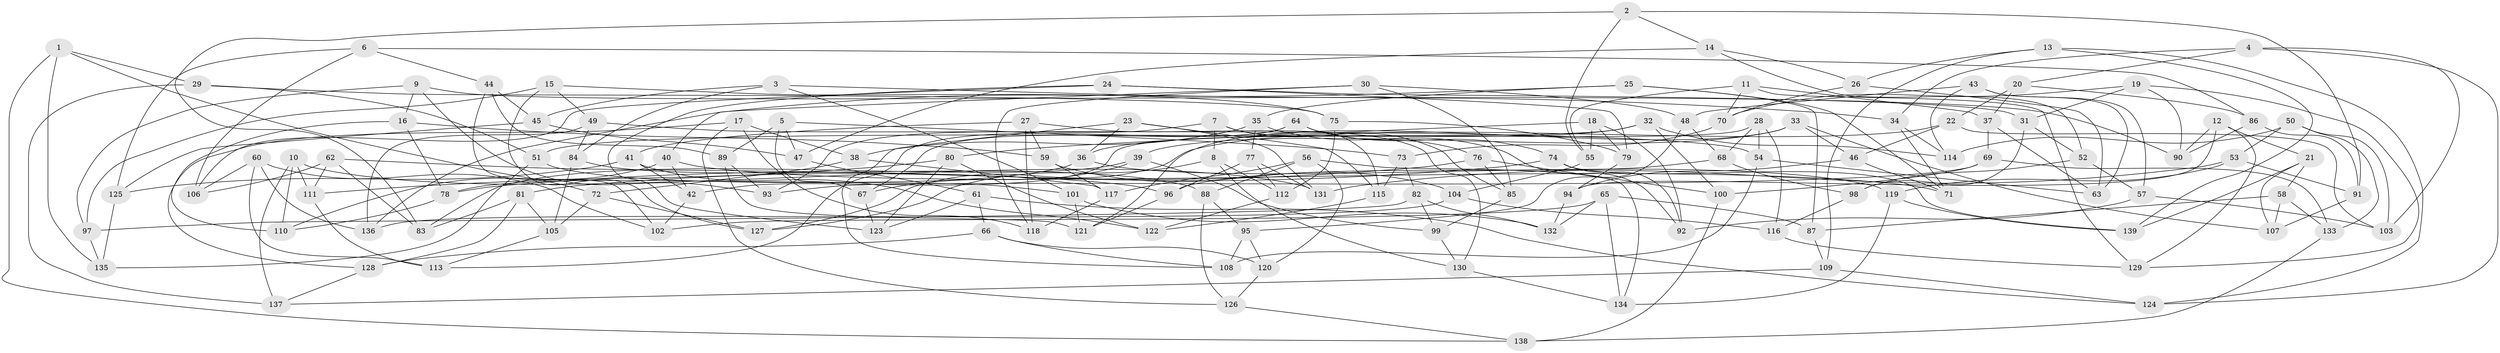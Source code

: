 // coarse degree distribution, {5: 0.07058823529411765, 4: 0.3764705882352941, 6: 0.5529411764705883}
// Generated by graph-tools (version 1.1) at 2025/24/03/03/25 07:24:28]
// undirected, 139 vertices, 278 edges
graph export_dot {
graph [start="1"]
  node [color=gray90,style=filled];
  1;
  2;
  3;
  4;
  5;
  6;
  7;
  8;
  9;
  10;
  11;
  12;
  13;
  14;
  15;
  16;
  17;
  18;
  19;
  20;
  21;
  22;
  23;
  24;
  25;
  26;
  27;
  28;
  29;
  30;
  31;
  32;
  33;
  34;
  35;
  36;
  37;
  38;
  39;
  40;
  41;
  42;
  43;
  44;
  45;
  46;
  47;
  48;
  49;
  50;
  51;
  52;
  53;
  54;
  55;
  56;
  57;
  58;
  59;
  60;
  61;
  62;
  63;
  64;
  65;
  66;
  67;
  68;
  69;
  70;
  71;
  72;
  73;
  74;
  75;
  76;
  77;
  78;
  79;
  80;
  81;
  82;
  83;
  84;
  85;
  86;
  87;
  88;
  89;
  90;
  91;
  92;
  93;
  94;
  95;
  96;
  97;
  98;
  99;
  100;
  101;
  102;
  103;
  104;
  105;
  106;
  107;
  108;
  109;
  110;
  111;
  112;
  113;
  114;
  115;
  116;
  117;
  118;
  119;
  120;
  121;
  122;
  123;
  124;
  125;
  126;
  127;
  128;
  129;
  130;
  131;
  132;
  133;
  134;
  135;
  136;
  137;
  138;
  139;
  1 -- 72;
  1 -- 135;
  1 -- 138;
  1 -- 29;
  2 -- 55;
  2 -- 83;
  2 -- 14;
  2 -- 91;
  3 -- 101;
  3 -- 84;
  3 -- 45;
  3 -- 34;
  4 -- 34;
  4 -- 124;
  4 -- 20;
  4 -- 103;
  5 -- 47;
  5 -- 73;
  5 -- 67;
  5 -- 89;
  6 -- 125;
  6 -- 86;
  6 -- 106;
  6 -- 44;
  7 -- 93;
  7 -- 115;
  7 -- 85;
  7 -- 8;
  8 -- 112;
  8 -- 130;
  8 -- 127;
  9 -- 93;
  9 -- 16;
  9 -- 97;
  9 -- 90;
  10 -- 110;
  10 -- 137;
  10 -- 111;
  10 -- 131;
  11 -- 70;
  11 -- 37;
  11 -- 129;
  11 -- 55;
  12 -- 94;
  12 -- 21;
  12 -- 129;
  12 -- 90;
  13 -- 26;
  13 -- 139;
  13 -- 109;
  13 -- 124;
  14 -- 47;
  14 -- 52;
  14 -- 26;
  15 -- 97;
  15 -- 75;
  15 -- 127;
  15 -- 49;
  16 -- 59;
  16 -- 78;
  16 -- 110;
  17 -- 118;
  17 -- 126;
  17 -- 38;
  17 -- 128;
  18 -- 80;
  18 -- 92;
  18 -- 79;
  18 -- 55;
  19 -- 90;
  19 -- 31;
  19 -- 129;
  19 -- 70;
  20 -- 86;
  20 -- 22;
  20 -- 37;
  21 -- 139;
  21 -- 107;
  21 -- 58;
  22 -- 46;
  22 -- 127;
  22 -- 103;
  23 -- 108;
  23 -- 115;
  23 -- 131;
  23 -- 36;
  24 -- 123;
  24 -- 106;
  24 -- 79;
  24 -- 31;
  25 -- 35;
  25 -- 71;
  25 -- 136;
  25 -- 87;
  26 -- 63;
  26 -- 70;
  27 -- 59;
  27 -- 41;
  27 -- 118;
  27 -- 130;
  28 -- 116;
  28 -- 42;
  28 -- 68;
  28 -- 54;
  29 -- 51;
  29 -- 75;
  29 -- 137;
  30 -- 48;
  30 -- 85;
  30 -- 40;
  30 -- 118;
  31 -- 98;
  31 -- 52;
  32 -- 36;
  32 -- 100;
  32 -- 51;
  32 -- 114;
  33 -- 121;
  33 -- 46;
  33 -- 107;
  33 -- 39;
  34 -- 114;
  34 -- 71;
  35 -- 92;
  35 -- 77;
  35 -- 38;
  36 -- 78;
  36 -- 119;
  37 -- 63;
  37 -- 69;
  38 -- 72;
  38 -- 117;
  39 -- 83;
  39 -- 67;
  39 -- 99;
  40 -- 71;
  40 -- 42;
  40 -- 110;
  41 -- 125;
  41 -- 42;
  41 -- 122;
  42 -- 102;
  43 -- 57;
  43 -- 114;
  43 -- 48;
  43 -- 63;
  44 -- 89;
  44 -- 102;
  44 -- 45;
  45 -- 125;
  45 -- 47;
  46 -- 94;
  46 -- 71;
  47 -- 61;
  48 -- 95;
  48 -- 68;
  49 -- 54;
  49 -- 84;
  49 -- 136;
  50 -- 103;
  50 -- 133;
  50 -- 114;
  50 -- 53;
  51 -- 101;
  51 -- 135;
  52 -- 57;
  52 -- 98;
  53 -- 131;
  53 -- 91;
  53 -- 119;
  54 -- 63;
  54 -- 108;
  55 -- 104;
  56 -- 88;
  56 -- 120;
  56 -- 134;
  56 -- 117;
  57 -- 103;
  57 -- 92;
  58 -- 87;
  58 -- 107;
  58 -- 133;
  59 -- 117;
  59 -- 104;
  60 -- 106;
  60 -- 113;
  60 -- 136;
  60 -- 102;
  61 -- 66;
  61 -- 124;
  61 -- 123;
  62 -- 106;
  62 -- 111;
  62 -- 96;
  62 -- 83;
  64 -- 113;
  64 -- 67;
  64 -- 74;
  64 -- 76;
  65 -- 134;
  65 -- 87;
  65 -- 102;
  65 -- 132;
  66 -- 128;
  66 -- 120;
  66 -- 108;
  67 -- 123;
  68 -- 96;
  68 -- 98;
  69 -- 100;
  69 -- 133;
  69 -- 93;
  70 -- 73;
  72 -- 105;
  72 -- 127;
  73 -- 115;
  73 -- 82;
  74 -- 92;
  74 -- 78;
  74 -- 139;
  75 -- 79;
  75 -- 112;
  76 -- 81;
  76 -- 100;
  76 -- 85;
  77 -- 112;
  77 -- 96;
  77 -- 131;
  78 -- 110;
  79 -- 94;
  80 -- 111;
  80 -- 123;
  80 -- 122;
  81 -- 128;
  81 -- 83;
  81 -- 105;
  82 -- 97;
  82 -- 99;
  82 -- 132;
  84 -- 105;
  84 -- 88;
  85 -- 99;
  86 -- 91;
  86 -- 90;
  87 -- 109;
  88 -- 95;
  88 -- 126;
  89 -- 121;
  89 -- 93;
  91 -- 107;
  94 -- 132;
  95 -- 108;
  95 -- 120;
  96 -- 121;
  97 -- 135;
  98 -- 116;
  99 -- 130;
  100 -- 138;
  101 -- 121;
  101 -- 132;
  104 -- 116;
  104 -- 136;
  105 -- 113;
  109 -- 124;
  109 -- 137;
  111 -- 113;
  112 -- 122;
  115 -- 122;
  116 -- 129;
  117 -- 118;
  119 -- 139;
  119 -- 134;
  120 -- 126;
  125 -- 135;
  126 -- 138;
  128 -- 137;
  130 -- 134;
  133 -- 138;
}
